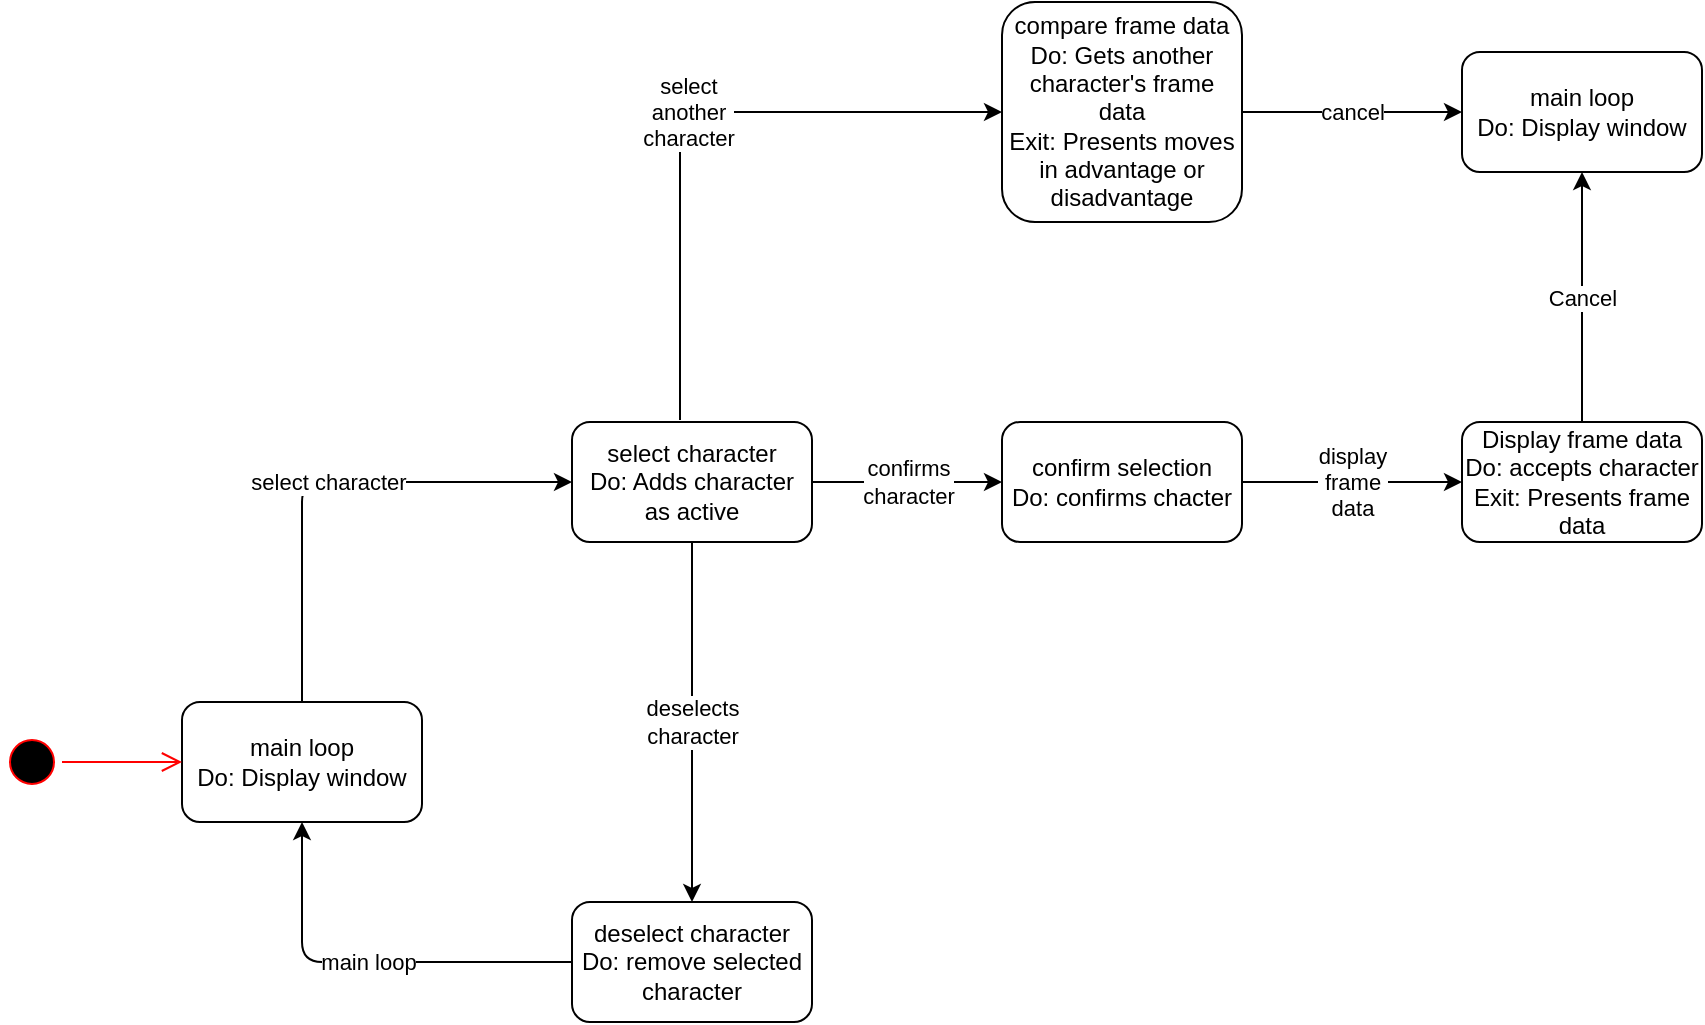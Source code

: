 <mxfile version="14.4.4" type="github">
  <diagram id="p1HwpaPiURgq5xcNBtSN" name="Page-1">
    <mxGraphModel dx="771" dy="1127" grid="1" gridSize="10" guides="1" tooltips="1" connect="1" arrows="1" fold="1" page="1" pageScale="1" pageWidth="850" pageHeight="1100" math="0" shadow="0">
      <root>
        <mxCell id="0" />
        <mxCell id="1" parent="0" />
        <mxCell id="B3SrxPSJUMrCuxgA74LO-1" value="&lt;div&gt;main loop&lt;/div&gt;&lt;div&gt;Do: Display window&lt;br&gt;&lt;/div&gt;" style="rounded=1;whiteSpace=wrap;html=1;" parent="1" vertex="1">
          <mxGeometry x="110" y="520" width="120" height="60" as="geometry" />
        </mxCell>
        <mxCell id="B3SrxPSJUMrCuxgA74LO-6" value="" style="ellipse;html=1;shape=startState;fillColor=#000000;strokeColor=#ff0000;" parent="1" vertex="1">
          <mxGeometry x="20" y="535" width="30" height="30" as="geometry" />
        </mxCell>
        <mxCell id="B3SrxPSJUMrCuxgA74LO-7" value="" style="edgeStyle=orthogonalEdgeStyle;html=1;verticalAlign=bottom;endArrow=open;endSize=8;strokeColor=#ff0000;" parent="1" source="B3SrxPSJUMrCuxgA74LO-6" edge="1">
          <mxGeometry relative="1" as="geometry">
            <mxPoint x="110" y="550" as="targetPoint" />
          </mxGeometry>
        </mxCell>
        <mxCell id="B3SrxPSJUMrCuxgA74LO-8" value="&lt;div&gt;select character&lt;/div&gt;&lt;div&gt;Do: Adds character as active&lt;br&gt;&lt;/div&gt;" style="rounded=1;whiteSpace=wrap;html=1;" parent="1" vertex="1">
          <mxGeometry x="305" y="380" width="120" height="60" as="geometry" />
        </mxCell>
        <mxCell id="B3SrxPSJUMrCuxgA74LO-9" value="&lt;div&gt;deselect character&lt;/div&gt;&lt;div&gt;Do: remove selected character&lt;br&gt;&lt;/div&gt;" style="rounded=1;whiteSpace=wrap;html=1;" parent="1" vertex="1">
          <mxGeometry x="305" y="620" width="120" height="60" as="geometry" />
        </mxCell>
        <mxCell id="B3SrxPSJUMrCuxgA74LO-10" value="&lt;div&gt;compare frame data&lt;/div&gt;&lt;div&gt;Do: Gets another character&#39;s frame data&lt;/div&gt;&lt;div&gt;Exit: Presents moves in advantage or disadvantage&lt;br&gt;&lt;/div&gt;" style="rounded=1;whiteSpace=wrap;html=1;" parent="1" vertex="1">
          <mxGeometry x="520" y="170" width="120" height="110" as="geometry" />
        </mxCell>
        <mxCell id="B3SrxPSJUMrCuxgA74LO-14" value="&lt;div&gt;confirm selection&lt;/div&gt;&lt;div&gt;Do: confirms chacter&lt;br&gt;&lt;/div&gt;" style="rounded=1;whiteSpace=wrap;html=1;" parent="1" vertex="1">
          <mxGeometry x="520" y="380" width="120" height="60" as="geometry" />
        </mxCell>
        <mxCell id="B3SrxPSJUMrCuxgA74LO-16" value="&lt;div&gt;main loop&lt;/div&gt;&lt;div&gt;Do: Display window&lt;br&gt;&lt;/div&gt;" style="rounded=1;whiteSpace=wrap;html=1;" parent="1" vertex="1">
          <mxGeometry x="750" y="195" width="120" height="60" as="geometry" />
        </mxCell>
        <mxCell id="B3SrxPSJUMrCuxgA74LO-17" value="&lt;div&gt;Display frame data&lt;/div&gt;&lt;div&gt;Do: accepts character&lt;/div&gt;&lt;div&gt;Exit: Presents frame data&lt;br&gt;&lt;/div&gt;" style="rounded=1;whiteSpace=wrap;html=1;" parent="1" vertex="1">
          <mxGeometry x="750" y="380" width="120" height="60" as="geometry" />
        </mxCell>
        <mxCell id="B3SrxPSJUMrCuxgA74LO-18" value="" style="endArrow=classic;html=1;exitX=0.5;exitY=0;exitDx=0;exitDy=0;entryX=0;entryY=0.5;entryDx=0;entryDy=0;" parent="1" source="B3SrxPSJUMrCuxgA74LO-1" target="B3SrxPSJUMrCuxgA74LO-8" edge="1">
          <mxGeometry relative="1" as="geometry">
            <mxPoint x="150" y="400" as="sourcePoint" />
            <mxPoint x="250" y="400" as="targetPoint" />
            <Array as="points">
              <mxPoint x="170" y="410" />
            </Array>
          </mxGeometry>
        </mxCell>
        <mxCell id="B3SrxPSJUMrCuxgA74LO-19" value="select character" style="edgeLabel;resizable=0;html=1;align=center;verticalAlign=middle;" parent="B3SrxPSJUMrCuxgA74LO-18" connectable="0" vertex="1">
          <mxGeometry relative="1" as="geometry" />
        </mxCell>
        <mxCell id="B3SrxPSJUMrCuxgA74LO-20" value="" style="endArrow=classic;html=1;exitX=0;exitY=0.5;exitDx=0;exitDy=0;entryX=0.5;entryY=1;entryDx=0;entryDy=0;" parent="1" source="B3SrxPSJUMrCuxgA74LO-9" target="B3SrxPSJUMrCuxgA74LO-1" edge="1">
          <mxGeometry relative="1" as="geometry">
            <mxPoint x="340" y="570" as="sourcePoint" />
            <mxPoint x="440" y="570" as="targetPoint" />
            <Array as="points">
              <mxPoint x="170" y="650" />
            </Array>
          </mxGeometry>
        </mxCell>
        <mxCell id="B3SrxPSJUMrCuxgA74LO-21" value="main loop" style="edgeLabel;resizable=0;html=1;align=center;verticalAlign=middle;" parent="B3SrxPSJUMrCuxgA74LO-20" connectable="0" vertex="1">
          <mxGeometry relative="1" as="geometry" />
        </mxCell>
        <mxCell id="B3SrxPSJUMrCuxgA74LO-24" value="" style="endArrow=classic;html=1;exitX=0.45;exitY=-0.017;exitDx=0;exitDy=0;exitPerimeter=0;entryX=0;entryY=0.5;entryDx=0;entryDy=0;" parent="1" source="B3SrxPSJUMrCuxgA74LO-8" target="B3SrxPSJUMrCuxgA74LO-10" edge="1">
          <mxGeometry relative="1" as="geometry">
            <mxPoint x="360" y="270" as="sourcePoint" />
            <mxPoint x="460" y="270" as="targetPoint" />
            <Array as="points">
              <mxPoint x="359" y="225" />
            </Array>
          </mxGeometry>
        </mxCell>
        <mxCell id="B3SrxPSJUMrCuxgA74LO-25" value="&lt;div&gt;select&lt;/div&gt;&lt;div&gt;another&lt;/div&gt;&lt;div&gt;character&lt;br&gt;&lt;/div&gt;" style="edgeLabel;resizable=0;html=1;align=center;verticalAlign=middle;" parent="B3SrxPSJUMrCuxgA74LO-24" connectable="0" vertex="1">
          <mxGeometry relative="1" as="geometry" />
        </mxCell>
        <mxCell id="B3SrxPSJUMrCuxgA74LO-26" value="" style="endArrow=classic;html=1;exitX=1;exitY=0.5;exitDx=0;exitDy=0;entryX=0;entryY=0.5;entryDx=0;entryDy=0;" parent="1" source="B3SrxPSJUMrCuxgA74LO-8" target="B3SrxPSJUMrCuxgA74LO-14" edge="1">
          <mxGeometry relative="1" as="geometry">
            <mxPoint x="340" y="570" as="sourcePoint" />
            <mxPoint x="440" y="570" as="targetPoint" />
          </mxGeometry>
        </mxCell>
        <mxCell id="B3SrxPSJUMrCuxgA74LO-27" value="&lt;div&gt;confirms&lt;/div&gt;&lt;div&gt;character&lt;br&gt;&lt;/div&gt;" style="edgeLabel;resizable=0;html=1;align=center;verticalAlign=middle;" parent="B3SrxPSJUMrCuxgA74LO-26" connectable="0" vertex="1">
          <mxGeometry relative="1" as="geometry" />
        </mxCell>
        <mxCell id="B3SrxPSJUMrCuxgA74LO-28" value="" style="endArrow=classic;html=1;exitX=0.5;exitY=1;exitDx=0;exitDy=0;entryX=0.5;entryY=0;entryDx=0;entryDy=0;" parent="1" source="B3SrxPSJUMrCuxgA74LO-8" target="B3SrxPSJUMrCuxgA74LO-9" edge="1">
          <mxGeometry relative="1" as="geometry">
            <mxPoint x="420" y="570" as="sourcePoint" />
            <mxPoint x="520" y="570" as="targetPoint" />
          </mxGeometry>
        </mxCell>
        <mxCell id="B3SrxPSJUMrCuxgA74LO-29" value="&lt;div&gt;deselects&lt;/div&gt;&lt;div&gt;character&lt;br&gt;&lt;/div&gt;" style="edgeLabel;resizable=0;html=1;align=center;verticalAlign=middle;" parent="B3SrxPSJUMrCuxgA74LO-28" connectable="0" vertex="1">
          <mxGeometry relative="1" as="geometry" />
        </mxCell>
        <mxCell id="B3SrxPSJUMrCuxgA74LO-30" value="" style="endArrow=classic;html=1;exitX=1;exitY=0.5;exitDx=0;exitDy=0;entryX=0;entryY=0.5;entryDx=0;entryDy=0;" parent="1" source="B3SrxPSJUMrCuxgA74LO-14" target="B3SrxPSJUMrCuxgA74LO-17" edge="1">
          <mxGeometry relative="1" as="geometry">
            <mxPoint x="640" y="600" as="sourcePoint" />
            <mxPoint x="740" y="600" as="targetPoint" />
          </mxGeometry>
        </mxCell>
        <mxCell id="B3SrxPSJUMrCuxgA74LO-31" value="&lt;div&gt;display&lt;/div&gt;&lt;div&gt;frame&lt;/div&gt;&lt;div&gt;data&lt;br&gt;&lt;/div&gt;" style="edgeLabel;resizable=0;html=1;align=center;verticalAlign=middle;" parent="B3SrxPSJUMrCuxgA74LO-30" connectable="0" vertex="1">
          <mxGeometry relative="1" as="geometry" />
        </mxCell>
        <mxCell id="B3SrxPSJUMrCuxgA74LO-32" value="" style="endArrow=classic;html=1;exitX=1;exitY=0.5;exitDx=0;exitDy=0;entryX=0;entryY=0.5;entryDx=0;entryDy=0;" parent="1" source="B3SrxPSJUMrCuxgA74LO-10" target="B3SrxPSJUMrCuxgA74LO-16" edge="1">
          <mxGeometry relative="1" as="geometry">
            <mxPoint x="650" y="250" as="sourcePoint" />
            <mxPoint x="750" y="250" as="targetPoint" />
          </mxGeometry>
        </mxCell>
        <mxCell id="B3SrxPSJUMrCuxgA74LO-33" value="cancel" style="edgeLabel;resizable=0;html=1;align=center;verticalAlign=middle;" parent="B3SrxPSJUMrCuxgA74LO-32" connectable="0" vertex="1">
          <mxGeometry relative="1" as="geometry" />
        </mxCell>
        <mxCell id="B3SrxPSJUMrCuxgA74LO-34" value="" style="endArrow=classic;html=1;exitX=0.5;exitY=0;exitDx=0;exitDy=0;entryX=0.5;entryY=1;entryDx=0;entryDy=0;" parent="1" source="B3SrxPSJUMrCuxgA74LO-17" target="B3SrxPSJUMrCuxgA74LO-16" edge="1">
          <mxGeometry relative="1" as="geometry">
            <mxPoint x="700" y="570" as="sourcePoint" />
            <mxPoint x="800" y="570" as="targetPoint" />
          </mxGeometry>
        </mxCell>
        <mxCell id="B3SrxPSJUMrCuxgA74LO-35" value="Cancel" style="edgeLabel;resizable=0;html=1;align=center;verticalAlign=middle;" parent="B3SrxPSJUMrCuxgA74LO-34" connectable="0" vertex="1">
          <mxGeometry relative="1" as="geometry" />
        </mxCell>
      </root>
    </mxGraphModel>
  </diagram>
</mxfile>
